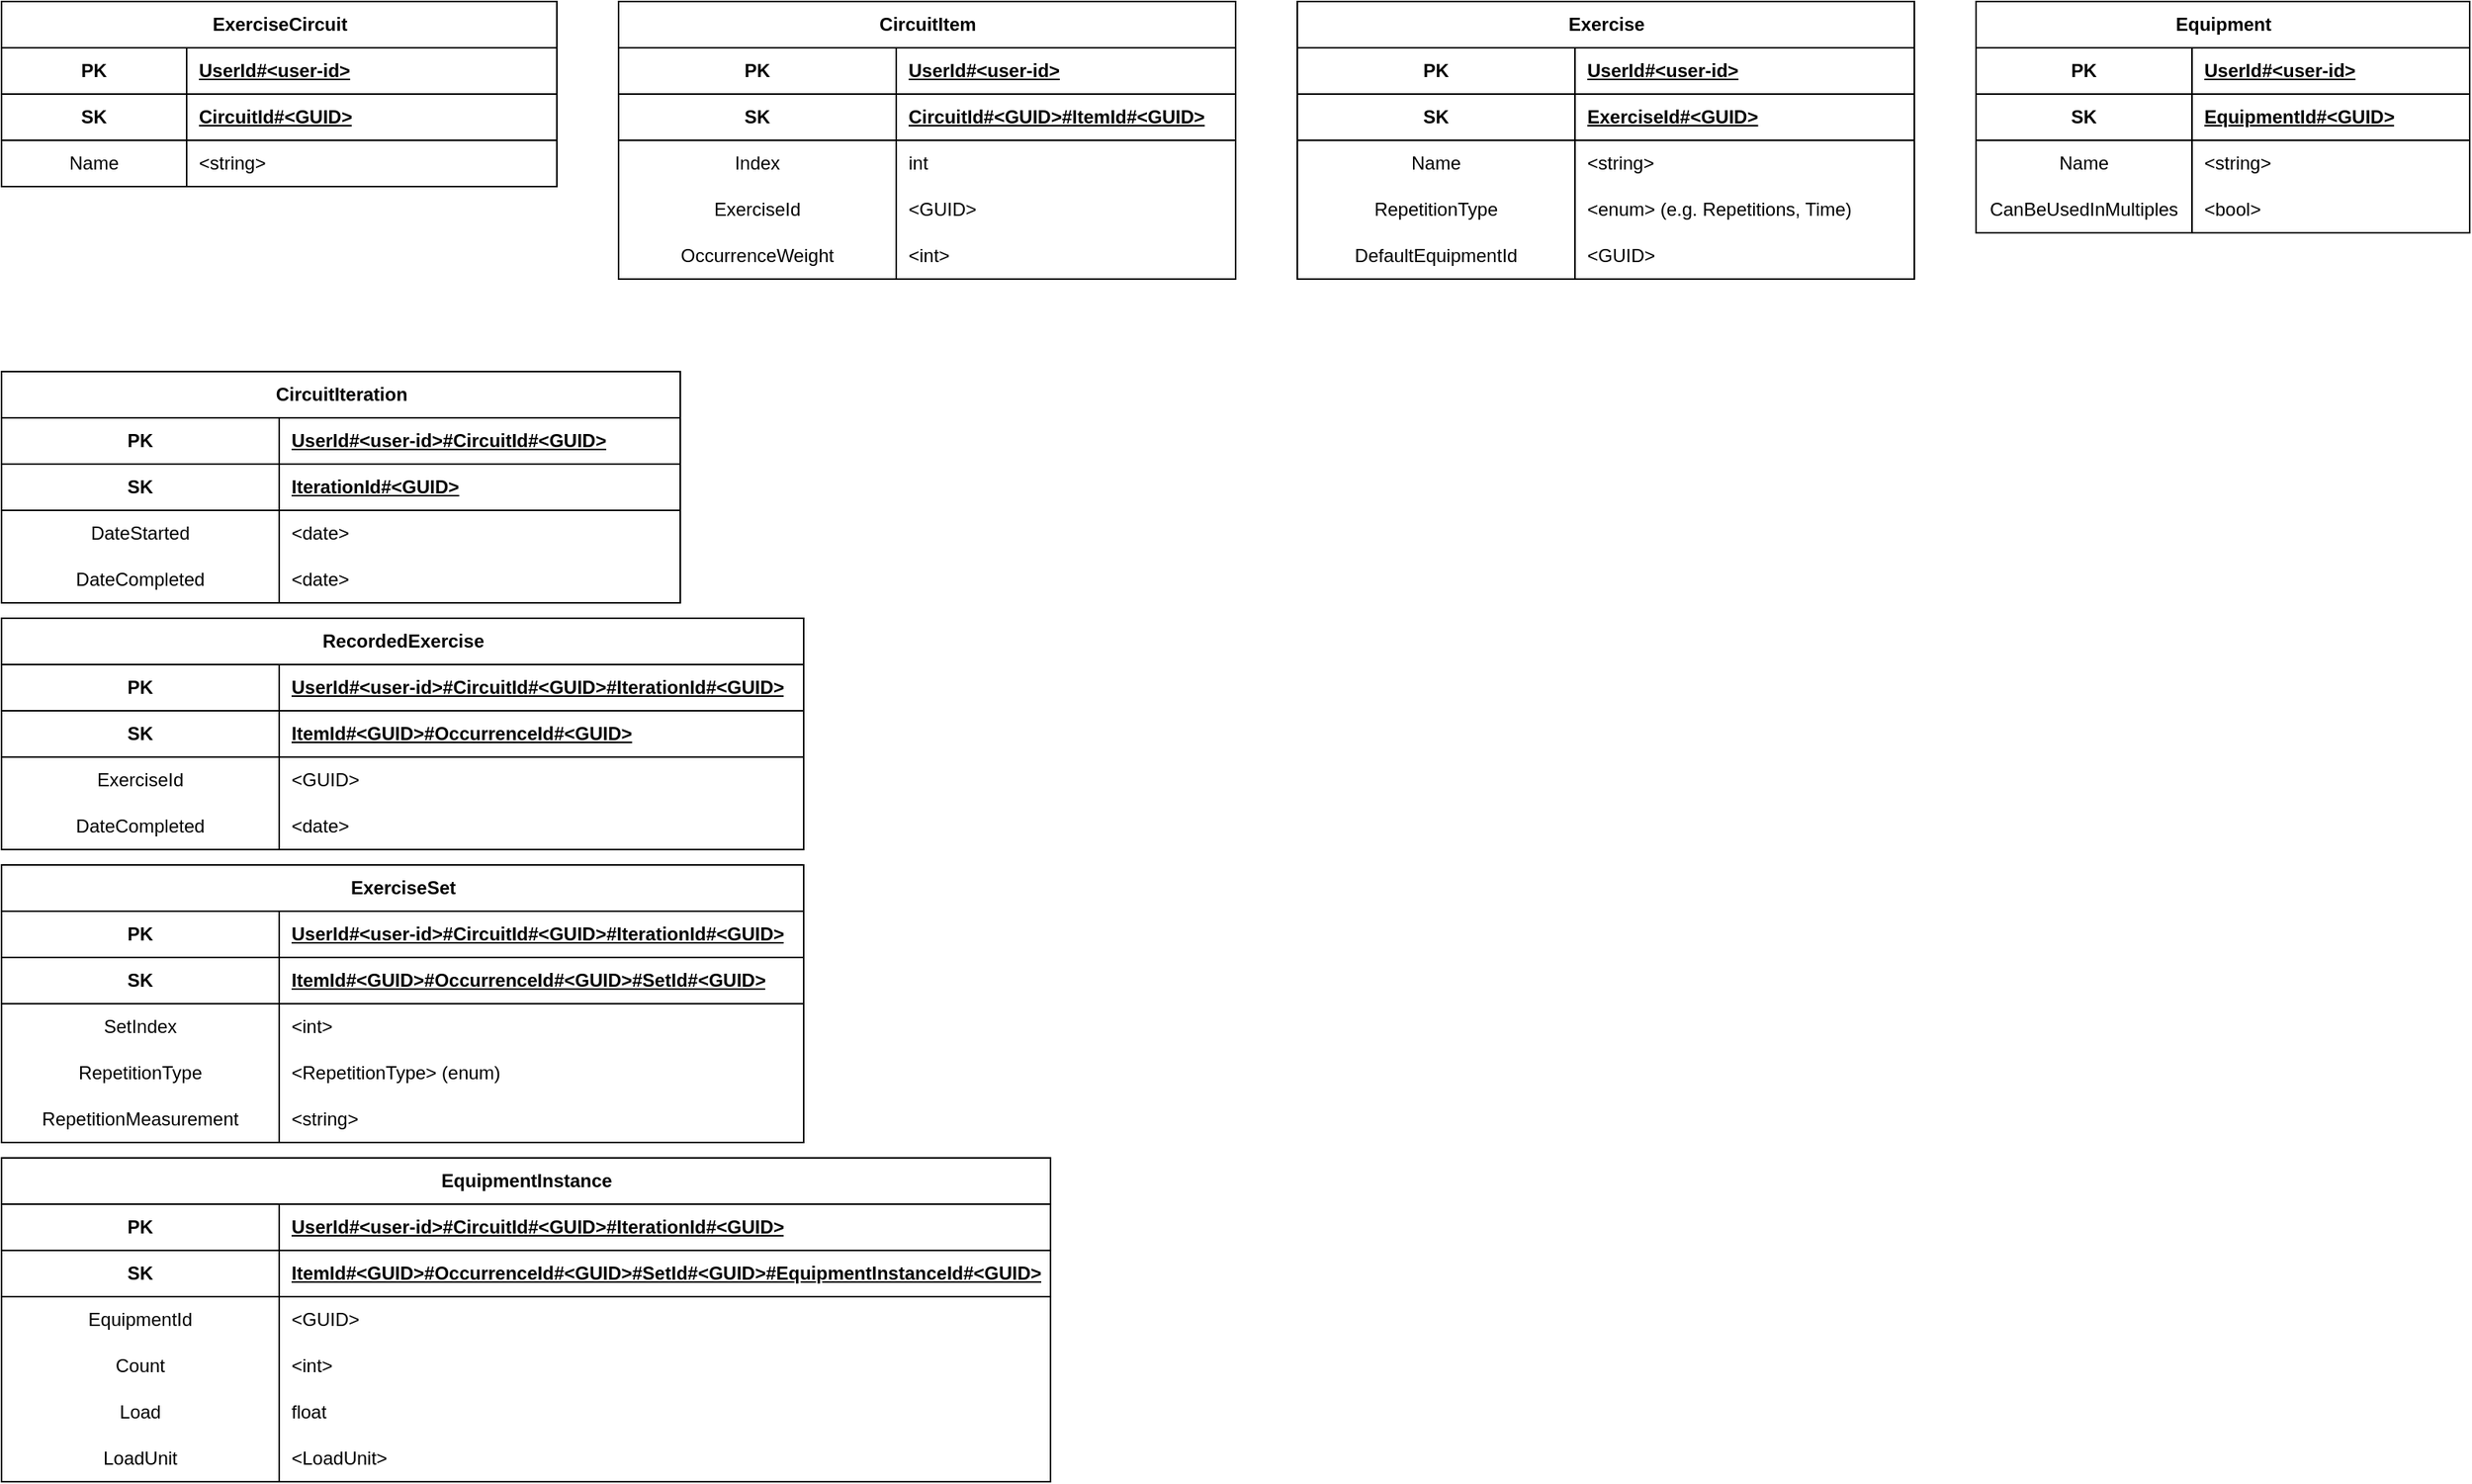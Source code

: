 <mxfile version="21.2.8" type="device">
  <diagram id="uvcd_e23j2ICYiqJL4rf" name="Page-1">
    <mxGraphModel dx="2074" dy="-450" grid="1" gridSize="10" guides="1" tooltips="1" connect="1" arrows="1" fold="1" page="1" pageScale="1" pageWidth="1169" pageHeight="827" math="0" shadow="0">
      <root>
        <mxCell id="0" />
        <mxCell id="1" parent="0" />
        <mxCell id="3WiIOMAZh0cirlKCDwSl-1" value="ExerciseCircuit" style="shape=table;startSize=30;container=1;collapsible=1;childLayout=tableLayout;fixedRows=1;rowLines=0;fontStyle=1;align=center;resizeLast=1;html=1;" parent="1" vertex="1">
          <mxGeometry x="240" y="2040" width="360" height="120" as="geometry" />
        </mxCell>
        <mxCell id="3WiIOMAZh0cirlKCDwSl-2" value="" style="shape=tableRow;horizontal=0;startSize=0;swimlaneHead=0;swimlaneBody=0;fillColor=none;collapsible=0;dropTarget=0;points=[[0,0.5],[1,0.5]];portConstraint=eastwest;top=0;left=0;right=0;bottom=1;" parent="3WiIOMAZh0cirlKCDwSl-1" vertex="1">
          <mxGeometry y="30" width="360" height="30" as="geometry" />
        </mxCell>
        <mxCell id="3WiIOMAZh0cirlKCDwSl-3" value="PK" style="shape=partialRectangle;connectable=0;fillColor=none;top=0;left=0;bottom=0;right=0;fontStyle=1;overflow=hidden;whiteSpace=wrap;html=1;" parent="3WiIOMAZh0cirlKCDwSl-2" vertex="1">
          <mxGeometry width="120" height="30" as="geometry">
            <mxRectangle width="120" height="30" as="alternateBounds" />
          </mxGeometry>
        </mxCell>
        <mxCell id="3WiIOMAZh0cirlKCDwSl-4" value="UserId#&amp;lt;user-id&amp;gt;" style="shape=partialRectangle;connectable=0;fillColor=none;top=0;left=0;bottom=0;right=0;align=left;spacingLeft=6;fontStyle=5;overflow=hidden;whiteSpace=wrap;html=1;" parent="3WiIOMAZh0cirlKCDwSl-2" vertex="1">
          <mxGeometry x="120" width="240" height="30" as="geometry">
            <mxRectangle width="240" height="30" as="alternateBounds" />
          </mxGeometry>
        </mxCell>
        <mxCell id="3WiIOMAZh0cirlKCDwSl-5" value="" style="shape=tableRow;horizontal=0;startSize=0;swimlaneHead=0;swimlaneBody=0;fillColor=none;collapsible=0;dropTarget=0;points=[[0,0.5],[1,0.5]];portConstraint=eastwest;top=0;left=0;right=0;bottom=1;" parent="3WiIOMAZh0cirlKCDwSl-1" vertex="1">
          <mxGeometry y="60" width="360" height="30" as="geometry" />
        </mxCell>
        <mxCell id="3WiIOMAZh0cirlKCDwSl-6" value="SK" style="shape=partialRectangle;connectable=0;fillColor=none;top=0;left=0;bottom=0;right=0;fontStyle=1;overflow=hidden;whiteSpace=wrap;html=1;" parent="3WiIOMAZh0cirlKCDwSl-5" vertex="1">
          <mxGeometry width="120" height="30" as="geometry">
            <mxRectangle width="120" height="30" as="alternateBounds" />
          </mxGeometry>
        </mxCell>
        <mxCell id="3WiIOMAZh0cirlKCDwSl-7" value="CircuitId#&amp;lt;GUID&amp;gt;" style="shape=partialRectangle;connectable=0;fillColor=none;top=0;left=0;bottom=0;right=0;align=left;spacingLeft=6;fontStyle=5;overflow=hidden;whiteSpace=wrap;html=1;" parent="3WiIOMAZh0cirlKCDwSl-5" vertex="1">
          <mxGeometry x="120" width="240" height="30" as="geometry">
            <mxRectangle width="240" height="30" as="alternateBounds" />
          </mxGeometry>
        </mxCell>
        <mxCell id="3WiIOMAZh0cirlKCDwSl-8" value="" style="shape=tableRow;horizontal=0;startSize=0;swimlaneHead=0;swimlaneBody=0;fillColor=none;collapsible=0;dropTarget=0;points=[[0,0.5],[1,0.5]];portConstraint=eastwest;top=0;left=0;right=0;bottom=0;" parent="3WiIOMAZh0cirlKCDwSl-1" vertex="1">
          <mxGeometry y="90" width="360" height="30" as="geometry" />
        </mxCell>
        <mxCell id="3WiIOMAZh0cirlKCDwSl-9" value="Name" style="shape=partialRectangle;connectable=0;fillColor=none;top=0;left=0;bottom=0;right=0;editable=1;overflow=hidden;whiteSpace=wrap;html=1;" parent="3WiIOMAZh0cirlKCDwSl-8" vertex="1">
          <mxGeometry width="120" height="30" as="geometry">
            <mxRectangle width="120" height="30" as="alternateBounds" />
          </mxGeometry>
        </mxCell>
        <mxCell id="3WiIOMAZh0cirlKCDwSl-10" value="&amp;lt;string&amp;gt;" style="shape=partialRectangle;connectable=0;fillColor=none;top=0;left=0;bottom=0;right=0;align=left;spacingLeft=6;overflow=hidden;whiteSpace=wrap;html=1;" parent="3WiIOMAZh0cirlKCDwSl-8" vertex="1">
          <mxGeometry x="120" width="240" height="30" as="geometry">
            <mxRectangle width="240" height="30" as="alternateBounds" />
          </mxGeometry>
        </mxCell>
        <mxCell id="3WiIOMAZh0cirlKCDwSl-11" value="CircuitItem" style="shape=table;startSize=30;container=1;collapsible=1;childLayout=tableLayout;fixedRows=1;rowLines=0;fontStyle=1;align=center;resizeLast=1;html=1;" parent="1" vertex="1">
          <mxGeometry x="640" y="2040" width="400" height="180" as="geometry" />
        </mxCell>
        <mxCell id="3WiIOMAZh0cirlKCDwSl-12" value="" style="shape=tableRow;horizontal=0;startSize=0;swimlaneHead=0;swimlaneBody=0;fillColor=none;collapsible=0;dropTarget=0;points=[[0,0.5],[1,0.5]];portConstraint=eastwest;top=0;left=0;right=0;bottom=1;" parent="3WiIOMAZh0cirlKCDwSl-11" vertex="1">
          <mxGeometry y="30" width="400" height="30" as="geometry" />
        </mxCell>
        <mxCell id="3WiIOMAZh0cirlKCDwSl-13" value="PK" style="shape=partialRectangle;connectable=0;fillColor=none;top=0;left=0;bottom=0;right=0;fontStyle=1;overflow=hidden;whiteSpace=wrap;html=1;" parent="3WiIOMAZh0cirlKCDwSl-12" vertex="1">
          <mxGeometry width="180" height="30" as="geometry">
            <mxRectangle width="180" height="30" as="alternateBounds" />
          </mxGeometry>
        </mxCell>
        <mxCell id="3WiIOMAZh0cirlKCDwSl-14" value="UserId#&amp;lt;user-id&amp;gt;" style="shape=partialRectangle;connectable=0;fillColor=none;top=0;left=0;bottom=0;right=0;align=left;spacingLeft=6;fontStyle=5;overflow=hidden;whiteSpace=wrap;html=1;" parent="3WiIOMAZh0cirlKCDwSl-12" vertex="1">
          <mxGeometry x="180" width="220" height="30" as="geometry">
            <mxRectangle width="220" height="30" as="alternateBounds" />
          </mxGeometry>
        </mxCell>
        <mxCell id="3WiIOMAZh0cirlKCDwSl-15" value="" style="shape=tableRow;horizontal=0;startSize=0;swimlaneHead=0;swimlaneBody=0;fillColor=none;collapsible=0;dropTarget=0;points=[[0,0.5],[1,0.5]];portConstraint=eastwest;top=0;left=0;right=0;bottom=1;" parent="3WiIOMAZh0cirlKCDwSl-11" vertex="1">
          <mxGeometry y="60" width="400" height="30" as="geometry" />
        </mxCell>
        <mxCell id="3WiIOMAZh0cirlKCDwSl-16" value="SK" style="shape=partialRectangle;connectable=0;fillColor=none;top=0;left=0;bottom=0;right=0;fontStyle=1;overflow=hidden;whiteSpace=wrap;html=1;" parent="3WiIOMAZh0cirlKCDwSl-15" vertex="1">
          <mxGeometry width="180" height="30" as="geometry">
            <mxRectangle width="180" height="30" as="alternateBounds" />
          </mxGeometry>
        </mxCell>
        <mxCell id="3WiIOMAZh0cirlKCDwSl-17" value="CircuitId#&amp;lt;GUID&amp;gt;#ItemId#&amp;lt;GUID&amp;gt;" style="shape=partialRectangle;connectable=0;fillColor=none;top=0;left=0;bottom=0;right=0;align=left;spacingLeft=6;fontStyle=5;overflow=hidden;whiteSpace=wrap;html=1;" parent="3WiIOMAZh0cirlKCDwSl-15" vertex="1">
          <mxGeometry x="180" width="220" height="30" as="geometry">
            <mxRectangle width="220" height="30" as="alternateBounds" />
          </mxGeometry>
        </mxCell>
        <mxCell id="3WiIOMAZh0cirlKCDwSl-18" value="" style="shape=tableRow;horizontal=0;startSize=0;swimlaneHead=0;swimlaneBody=0;fillColor=none;collapsible=0;dropTarget=0;points=[[0,0.5],[1,0.5]];portConstraint=eastwest;top=0;left=0;right=0;bottom=0;" parent="3WiIOMAZh0cirlKCDwSl-11" vertex="1">
          <mxGeometry y="90" width="400" height="30" as="geometry" />
        </mxCell>
        <mxCell id="3WiIOMAZh0cirlKCDwSl-19" value="Index" style="shape=partialRectangle;connectable=0;fillColor=none;top=0;left=0;bottom=0;right=0;editable=1;overflow=hidden;whiteSpace=wrap;html=1;" parent="3WiIOMAZh0cirlKCDwSl-18" vertex="1">
          <mxGeometry width="180" height="30" as="geometry">
            <mxRectangle width="180" height="30" as="alternateBounds" />
          </mxGeometry>
        </mxCell>
        <mxCell id="3WiIOMAZh0cirlKCDwSl-20" value="int" style="shape=partialRectangle;connectable=0;fillColor=none;top=0;left=0;bottom=0;right=0;align=left;spacingLeft=6;overflow=hidden;whiteSpace=wrap;html=1;" parent="3WiIOMAZh0cirlKCDwSl-18" vertex="1">
          <mxGeometry x="180" width="220" height="30" as="geometry">
            <mxRectangle width="220" height="30" as="alternateBounds" />
          </mxGeometry>
        </mxCell>
        <mxCell id="3WiIOMAZh0cirlKCDwSl-21" value="" style="shape=tableRow;horizontal=0;startSize=0;swimlaneHead=0;swimlaneBody=0;fillColor=none;collapsible=0;dropTarget=0;points=[[0,0.5],[1,0.5]];portConstraint=eastwest;top=0;left=0;right=0;bottom=0;" parent="3WiIOMAZh0cirlKCDwSl-11" vertex="1">
          <mxGeometry y="120" width="400" height="30" as="geometry" />
        </mxCell>
        <mxCell id="3WiIOMAZh0cirlKCDwSl-22" value="ExerciseId" style="shape=partialRectangle;connectable=0;fillColor=none;top=0;left=0;bottom=0;right=0;editable=1;overflow=hidden;whiteSpace=wrap;html=1;" parent="3WiIOMAZh0cirlKCDwSl-21" vertex="1">
          <mxGeometry width="180" height="30" as="geometry">
            <mxRectangle width="180" height="30" as="alternateBounds" />
          </mxGeometry>
        </mxCell>
        <mxCell id="3WiIOMAZh0cirlKCDwSl-23" value="&amp;lt;GUID&amp;gt;" style="shape=partialRectangle;connectable=0;fillColor=none;top=0;left=0;bottom=0;right=0;align=left;spacingLeft=6;overflow=hidden;whiteSpace=wrap;html=1;" parent="3WiIOMAZh0cirlKCDwSl-21" vertex="1">
          <mxGeometry x="180" width="220" height="30" as="geometry">
            <mxRectangle width="220" height="30" as="alternateBounds" />
          </mxGeometry>
        </mxCell>
        <mxCell id="3WiIOMAZh0cirlKCDwSl-24" value="" style="shape=tableRow;horizontal=0;startSize=0;swimlaneHead=0;swimlaneBody=0;fillColor=none;collapsible=0;dropTarget=0;points=[[0,0.5],[1,0.5]];portConstraint=eastwest;top=0;left=0;right=0;bottom=0;" parent="3WiIOMAZh0cirlKCDwSl-11" vertex="1">
          <mxGeometry y="150" width="400" height="30" as="geometry" />
        </mxCell>
        <mxCell id="3WiIOMAZh0cirlKCDwSl-25" value="OccurrenceWeight" style="shape=partialRectangle;connectable=0;fillColor=none;top=0;left=0;bottom=0;right=0;editable=1;overflow=hidden;whiteSpace=wrap;html=1;" parent="3WiIOMAZh0cirlKCDwSl-24" vertex="1">
          <mxGeometry width="180" height="30" as="geometry">
            <mxRectangle width="180" height="30" as="alternateBounds" />
          </mxGeometry>
        </mxCell>
        <mxCell id="3WiIOMAZh0cirlKCDwSl-26" value="&amp;lt;int&amp;gt;" style="shape=partialRectangle;connectable=0;fillColor=none;top=0;left=0;bottom=0;right=0;align=left;spacingLeft=6;overflow=hidden;whiteSpace=wrap;html=1;" parent="3WiIOMAZh0cirlKCDwSl-24" vertex="1">
          <mxGeometry x="180" width="220" height="30" as="geometry">
            <mxRectangle width="220" height="30" as="alternateBounds" />
          </mxGeometry>
        </mxCell>
        <mxCell id="3WiIOMAZh0cirlKCDwSl-27" value="Exercise" style="shape=table;startSize=30;container=1;collapsible=1;childLayout=tableLayout;fixedRows=1;rowLines=0;fontStyle=1;align=center;resizeLast=1;html=1;" parent="1" vertex="1">
          <mxGeometry x="1080" y="2040" width="400" height="180" as="geometry" />
        </mxCell>
        <mxCell id="3WiIOMAZh0cirlKCDwSl-28" value="" style="shape=tableRow;horizontal=0;startSize=0;swimlaneHead=0;swimlaneBody=0;fillColor=none;collapsible=0;dropTarget=0;points=[[0,0.5],[1,0.5]];portConstraint=eastwest;top=0;left=0;right=0;bottom=1;" parent="3WiIOMAZh0cirlKCDwSl-27" vertex="1">
          <mxGeometry y="30" width="400" height="30" as="geometry" />
        </mxCell>
        <mxCell id="3WiIOMAZh0cirlKCDwSl-29" value="PK" style="shape=partialRectangle;connectable=0;fillColor=none;top=0;left=0;bottom=0;right=0;fontStyle=1;overflow=hidden;whiteSpace=wrap;html=1;" parent="3WiIOMAZh0cirlKCDwSl-28" vertex="1">
          <mxGeometry width="180" height="30" as="geometry">
            <mxRectangle width="180" height="30" as="alternateBounds" />
          </mxGeometry>
        </mxCell>
        <mxCell id="3WiIOMAZh0cirlKCDwSl-30" value="UserId#&amp;lt;user-id&amp;gt;" style="shape=partialRectangle;connectable=0;fillColor=none;top=0;left=0;bottom=0;right=0;align=left;spacingLeft=6;fontStyle=5;overflow=hidden;whiteSpace=wrap;html=1;" parent="3WiIOMAZh0cirlKCDwSl-28" vertex="1">
          <mxGeometry x="180" width="220" height="30" as="geometry">
            <mxRectangle width="220" height="30" as="alternateBounds" />
          </mxGeometry>
        </mxCell>
        <mxCell id="3WiIOMAZh0cirlKCDwSl-31" value="" style="shape=tableRow;horizontal=0;startSize=0;swimlaneHead=0;swimlaneBody=0;fillColor=none;collapsible=0;dropTarget=0;points=[[0,0.5],[1,0.5]];portConstraint=eastwest;top=0;left=0;right=0;bottom=1;" parent="3WiIOMAZh0cirlKCDwSl-27" vertex="1">
          <mxGeometry y="60" width="400" height="30" as="geometry" />
        </mxCell>
        <mxCell id="3WiIOMAZh0cirlKCDwSl-32" value="SK" style="shape=partialRectangle;connectable=0;fillColor=none;top=0;left=0;bottom=0;right=0;fontStyle=1;overflow=hidden;whiteSpace=wrap;html=1;" parent="3WiIOMAZh0cirlKCDwSl-31" vertex="1">
          <mxGeometry width="180" height="30" as="geometry">
            <mxRectangle width="180" height="30" as="alternateBounds" />
          </mxGeometry>
        </mxCell>
        <mxCell id="3WiIOMAZh0cirlKCDwSl-33" value="ExerciseId#&amp;lt;GUID&amp;gt;" style="shape=partialRectangle;connectable=0;fillColor=none;top=0;left=0;bottom=0;right=0;align=left;spacingLeft=6;fontStyle=5;overflow=hidden;whiteSpace=wrap;html=1;" parent="3WiIOMAZh0cirlKCDwSl-31" vertex="1">
          <mxGeometry x="180" width="220" height="30" as="geometry">
            <mxRectangle width="220" height="30" as="alternateBounds" />
          </mxGeometry>
        </mxCell>
        <mxCell id="3WiIOMAZh0cirlKCDwSl-34" value="" style="shape=tableRow;horizontal=0;startSize=0;swimlaneHead=0;swimlaneBody=0;fillColor=none;collapsible=0;dropTarget=0;points=[[0,0.5],[1,0.5]];portConstraint=eastwest;top=0;left=0;right=0;bottom=0;" parent="3WiIOMAZh0cirlKCDwSl-27" vertex="1">
          <mxGeometry y="90" width="400" height="30" as="geometry" />
        </mxCell>
        <mxCell id="3WiIOMAZh0cirlKCDwSl-35" value="Name" style="shape=partialRectangle;connectable=0;fillColor=none;top=0;left=0;bottom=0;right=0;editable=1;overflow=hidden;whiteSpace=wrap;html=1;" parent="3WiIOMAZh0cirlKCDwSl-34" vertex="1">
          <mxGeometry width="180" height="30" as="geometry">
            <mxRectangle width="180" height="30" as="alternateBounds" />
          </mxGeometry>
        </mxCell>
        <mxCell id="3WiIOMAZh0cirlKCDwSl-36" value="&amp;lt;string&amp;gt;" style="shape=partialRectangle;connectable=0;fillColor=none;top=0;left=0;bottom=0;right=0;align=left;spacingLeft=6;overflow=hidden;whiteSpace=wrap;html=1;" parent="3WiIOMAZh0cirlKCDwSl-34" vertex="1">
          <mxGeometry x="180" width="220" height="30" as="geometry">
            <mxRectangle width="220" height="30" as="alternateBounds" />
          </mxGeometry>
        </mxCell>
        <mxCell id="3WiIOMAZh0cirlKCDwSl-37" value="" style="shape=tableRow;horizontal=0;startSize=0;swimlaneHead=0;swimlaneBody=0;fillColor=none;collapsible=0;dropTarget=0;points=[[0,0.5],[1,0.5]];portConstraint=eastwest;top=0;left=0;right=0;bottom=0;" parent="3WiIOMAZh0cirlKCDwSl-27" vertex="1">
          <mxGeometry y="120" width="400" height="30" as="geometry" />
        </mxCell>
        <mxCell id="3WiIOMAZh0cirlKCDwSl-38" value="RepetitionType" style="shape=partialRectangle;connectable=0;fillColor=none;top=0;left=0;bottom=0;right=0;editable=1;overflow=hidden;whiteSpace=wrap;html=1;" parent="3WiIOMAZh0cirlKCDwSl-37" vertex="1">
          <mxGeometry width="180" height="30" as="geometry">
            <mxRectangle width="180" height="30" as="alternateBounds" />
          </mxGeometry>
        </mxCell>
        <mxCell id="3WiIOMAZh0cirlKCDwSl-39" value="&amp;lt;enum&amp;gt; (e.g. Repetitions, Time)" style="shape=partialRectangle;connectable=0;fillColor=none;top=0;left=0;bottom=0;right=0;align=left;spacingLeft=6;overflow=hidden;whiteSpace=wrap;html=1;" parent="3WiIOMAZh0cirlKCDwSl-37" vertex="1">
          <mxGeometry x="180" width="220" height="30" as="geometry">
            <mxRectangle width="220" height="30" as="alternateBounds" />
          </mxGeometry>
        </mxCell>
        <mxCell id="3WiIOMAZh0cirlKCDwSl-40" value="" style="shape=tableRow;horizontal=0;startSize=0;swimlaneHead=0;swimlaneBody=0;fillColor=none;collapsible=0;dropTarget=0;points=[[0,0.5],[1,0.5]];portConstraint=eastwest;top=0;left=0;right=0;bottom=0;" parent="3WiIOMAZh0cirlKCDwSl-27" vertex="1">
          <mxGeometry y="150" width="400" height="30" as="geometry" />
        </mxCell>
        <mxCell id="3WiIOMAZh0cirlKCDwSl-41" value="DefaultEquipmentId" style="shape=partialRectangle;connectable=0;fillColor=none;top=0;left=0;bottom=0;right=0;editable=1;overflow=hidden;whiteSpace=wrap;html=1;" parent="3WiIOMAZh0cirlKCDwSl-40" vertex="1">
          <mxGeometry width="180" height="30" as="geometry">
            <mxRectangle width="180" height="30" as="alternateBounds" />
          </mxGeometry>
        </mxCell>
        <mxCell id="3WiIOMAZh0cirlKCDwSl-42" value="&amp;lt;GUID&amp;gt;" style="shape=partialRectangle;connectable=0;fillColor=none;top=0;left=0;bottom=0;right=0;align=left;spacingLeft=6;overflow=hidden;whiteSpace=wrap;html=1;" parent="3WiIOMAZh0cirlKCDwSl-40" vertex="1">
          <mxGeometry x="180" width="220" height="30" as="geometry">
            <mxRectangle width="220" height="30" as="alternateBounds" />
          </mxGeometry>
        </mxCell>
        <mxCell id="3WiIOMAZh0cirlKCDwSl-45" value="Equipment" style="shape=table;startSize=30;container=1;collapsible=1;childLayout=tableLayout;fixedRows=1;rowLines=0;fontStyle=1;align=center;resizeLast=1;html=1;" parent="1" vertex="1">
          <mxGeometry x="1520" y="2040" width="320" height="150" as="geometry" />
        </mxCell>
        <mxCell id="3WiIOMAZh0cirlKCDwSl-46" value="" style="shape=tableRow;horizontal=0;startSize=0;swimlaneHead=0;swimlaneBody=0;fillColor=none;collapsible=0;dropTarget=0;points=[[0,0.5],[1,0.5]];portConstraint=eastwest;top=0;left=0;right=0;bottom=1;" parent="3WiIOMAZh0cirlKCDwSl-45" vertex="1">
          <mxGeometry y="30" width="320" height="30" as="geometry" />
        </mxCell>
        <mxCell id="3WiIOMAZh0cirlKCDwSl-47" value="PK" style="shape=partialRectangle;connectable=0;fillColor=none;top=0;left=0;bottom=0;right=0;fontStyle=1;overflow=hidden;whiteSpace=wrap;html=1;" parent="3WiIOMAZh0cirlKCDwSl-46" vertex="1">
          <mxGeometry width="140" height="30" as="geometry">
            <mxRectangle width="140" height="30" as="alternateBounds" />
          </mxGeometry>
        </mxCell>
        <mxCell id="3WiIOMAZh0cirlKCDwSl-48" value="UserId#&amp;lt;user-id&amp;gt;" style="shape=partialRectangle;connectable=0;fillColor=none;top=0;left=0;bottom=0;right=0;align=left;spacingLeft=6;fontStyle=5;overflow=hidden;whiteSpace=wrap;html=1;" parent="3WiIOMAZh0cirlKCDwSl-46" vertex="1">
          <mxGeometry x="140" width="180" height="30" as="geometry">
            <mxRectangle width="180" height="30" as="alternateBounds" />
          </mxGeometry>
        </mxCell>
        <mxCell id="3WiIOMAZh0cirlKCDwSl-49" value="" style="shape=tableRow;horizontal=0;startSize=0;swimlaneHead=0;swimlaneBody=0;fillColor=none;collapsible=0;dropTarget=0;points=[[0,0.5],[1,0.5]];portConstraint=eastwest;top=0;left=0;right=0;bottom=1;" parent="3WiIOMAZh0cirlKCDwSl-45" vertex="1">
          <mxGeometry y="60" width="320" height="30" as="geometry" />
        </mxCell>
        <mxCell id="3WiIOMAZh0cirlKCDwSl-50" value="SK" style="shape=partialRectangle;connectable=0;fillColor=none;top=0;left=0;bottom=0;right=0;fontStyle=1;overflow=hidden;whiteSpace=wrap;html=1;" parent="3WiIOMAZh0cirlKCDwSl-49" vertex="1">
          <mxGeometry width="140" height="30" as="geometry">
            <mxRectangle width="140" height="30" as="alternateBounds" />
          </mxGeometry>
        </mxCell>
        <mxCell id="3WiIOMAZh0cirlKCDwSl-51" value="EquipmentId#&amp;lt;GUID&amp;gt;" style="shape=partialRectangle;connectable=0;fillColor=none;top=0;left=0;bottom=0;right=0;align=left;spacingLeft=6;fontStyle=5;overflow=hidden;whiteSpace=wrap;html=1;" parent="3WiIOMAZh0cirlKCDwSl-49" vertex="1">
          <mxGeometry x="140" width="180" height="30" as="geometry">
            <mxRectangle width="180" height="30" as="alternateBounds" />
          </mxGeometry>
        </mxCell>
        <mxCell id="3WiIOMAZh0cirlKCDwSl-52" value="" style="shape=tableRow;horizontal=0;startSize=0;swimlaneHead=0;swimlaneBody=0;fillColor=none;collapsible=0;dropTarget=0;points=[[0,0.5],[1,0.5]];portConstraint=eastwest;top=0;left=0;right=0;bottom=0;" parent="3WiIOMAZh0cirlKCDwSl-45" vertex="1">
          <mxGeometry y="90" width="320" height="30" as="geometry" />
        </mxCell>
        <mxCell id="3WiIOMAZh0cirlKCDwSl-53" value="Name" style="shape=partialRectangle;connectable=0;fillColor=none;top=0;left=0;bottom=0;right=0;editable=1;overflow=hidden;whiteSpace=wrap;html=1;" parent="3WiIOMAZh0cirlKCDwSl-52" vertex="1">
          <mxGeometry width="140" height="30" as="geometry">
            <mxRectangle width="140" height="30" as="alternateBounds" />
          </mxGeometry>
        </mxCell>
        <mxCell id="3WiIOMAZh0cirlKCDwSl-54" value="&amp;lt;string&amp;gt;" style="shape=partialRectangle;connectable=0;fillColor=none;top=0;left=0;bottom=0;right=0;align=left;spacingLeft=6;overflow=hidden;whiteSpace=wrap;html=1;" parent="3WiIOMAZh0cirlKCDwSl-52" vertex="1">
          <mxGeometry x="140" width="180" height="30" as="geometry">
            <mxRectangle width="180" height="30" as="alternateBounds" />
          </mxGeometry>
        </mxCell>
        <mxCell id="3WiIOMAZh0cirlKCDwSl-110" value="" style="shape=tableRow;horizontal=0;startSize=0;swimlaneHead=0;swimlaneBody=0;fillColor=none;collapsible=0;dropTarget=0;points=[[0,0.5],[1,0.5]];portConstraint=eastwest;top=0;left=0;right=0;bottom=0;" parent="3WiIOMAZh0cirlKCDwSl-45" vertex="1">
          <mxGeometry y="120" width="320" height="30" as="geometry" />
        </mxCell>
        <mxCell id="3WiIOMAZh0cirlKCDwSl-111" value="CanBeUsedInMultiples" style="shape=partialRectangle;connectable=0;fillColor=none;top=0;left=0;bottom=0;right=0;editable=1;overflow=hidden;whiteSpace=wrap;html=1;" parent="3WiIOMAZh0cirlKCDwSl-110" vertex="1">
          <mxGeometry width="140" height="30" as="geometry">
            <mxRectangle width="140" height="30" as="alternateBounds" />
          </mxGeometry>
        </mxCell>
        <mxCell id="3WiIOMAZh0cirlKCDwSl-112" value="&amp;lt;bool&amp;gt;" style="shape=partialRectangle;connectable=0;fillColor=none;top=0;left=0;bottom=0;right=0;align=left;spacingLeft=6;overflow=hidden;whiteSpace=wrap;html=1;" parent="3WiIOMAZh0cirlKCDwSl-110" vertex="1">
          <mxGeometry x="140" width="180" height="30" as="geometry">
            <mxRectangle width="180" height="30" as="alternateBounds" />
          </mxGeometry>
        </mxCell>
        <mxCell id="3WiIOMAZh0cirlKCDwSl-55" value="CircuitIteration" style="shape=table;startSize=30;container=1;collapsible=1;childLayout=tableLayout;fixedRows=1;rowLines=0;fontStyle=1;align=center;resizeLast=1;html=1;" parent="1" vertex="1">
          <mxGeometry x="240" y="2280" width="440" height="150" as="geometry" />
        </mxCell>
        <mxCell id="3WiIOMAZh0cirlKCDwSl-56" value="" style="shape=tableRow;horizontal=0;startSize=0;swimlaneHead=0;swimlaneBody=0;fillColor=none;collapsible=0;dropTarget=0;points=[[0,0.5],[1,0.5]];portConstraint=eastwest;top=0;left=0;right=0;bottom=1;" parent="3WiIOMAZh0cirlKCDwSl-55" vertex="1">
          <mxGeometry y="30" width="440" height="30" as="geometry" />
        </mxCell>
        <mxCell id="3WiIOMAZh0cirlKCDwSl-57" value="PK" style="shape=partialRectangle;connectable=0;fillColor=none;top=0;left=0;bottom=0;right=0;fontStyle=1;overflow=hidden;whiteSpace=wrap;html=1;" parent="3WiIOMAZh0cirlKCDwSl-56" vertex="1">
          <mxGeometry width="180" height="30" as="geometry">
            <mxRectangle width="180" height="30" as="alternateBounds" />
          </mxGeometry>
        </mxCell>
        <mxCell id="3WiIOMAZh0cirlKCDwSl-58" value="UserId#&amp;lt;user-id&amp;gt;#CircuitId#&amp;lt;GUID&amp;gt;" style="shape=partialRectangle;connectable=0;fillColor=none;top=0;left=0;bottom=0;right=0;align=left;spacingLeft=6;fontStyle=5;overflow=hidden;whiteSpace=wrap;html=1;" parent="3WiIOMAZh0cirlKCDwSl-56" vertex="1">
          <mxGeometry x="180" width="260" height="30" as="geometry">
            <mxRectangle width="260" height="30" as="alternateBounds" />
          </mxGeometry>
        </mxCell>
        <mxCell id="3WiIOMAZh0cirlKCDwSl-59" value="" style="shape=tableRow;horizontal=0;startSize=0;swimlaneHead=0;swimlaneBody=0;fillColor=none;collapsible=0;dropTarget=0;points=[[0,0.5],[1,0.5]];portConstraint=eastwest;top=0;left=0;right=0;bottom=1;" parent="3WiIOMAZh0cirlKCDwSl-55" vertex="1">
          <mxGeometry y="60" width="440" height="30" as="geometry" />
        </mxCell>
        <mxCell id="3WiIOMAZh0cirlKCDwSl-60" value="SK" style="shape=partialRectangle;connectable=0;fillColor=none;top=0;left=0;bottom=0;right=0;fontStyle=1;overflow=hidden;whiteSpace=wrap;html=1;" parent="3WiIOMAZh0cirlKCDwSl-59" vertex="1">
          <mxGeometry width="180" height="30" as="geometry">
            <mxRectangle width="180" height="30" as="alternateBounds" />
          </mxGeometry>
        </mxCell>
        <mxCell id="3WiIOMAZh0cirlKCDwSl-61" value="IterationId#&amp;lt;GUID&amp;gt;" style="shape=partialRectangle;connectable=0;fillColor=none;top=0;left=0;bottom=0;right=0;align=left;spacingLeft=6;fontStyle=5;overflow=hidden;whiteSpace=wrap;html=1;" parent="3WiIOMAZh0cirlKCDwSl-59" vertex="1">
          <mxGeometry x="180" width="260" height="30" as="geometry">
            <mxRectangle width="260" height="30" as="alternateBounds" />
          </mxGeometry>
        </mxCell>
        <mxCell id="3WiIOMAZh0cirlKCDwSl-62" value="" style="shape=tableRow;horizontal=0;startSize=0;swimlaneHead=0;swimlaneBody=0;fillColor=none;collapsible=0;dropTarget=0;points=[[0,0.5],[1,0.5]];portConstraint=eastwest;top=0;left=0;right=0;bottom=0;" parent="3WiIOMAZh0cirlKCDwSl-55" vertex="1">
          <mxGeometry y="90" width="440" height="30" as="geometry" />
        </mxCell>
        <mxCell id="3WiIOMAZh0cirlKCDwSl-63" value="DateStarted" style="shape=partialRectangle;connectable=0;fillColor=none;top=0;left=0;bottom=0;right=0;editable=1;overflow=hidden;whiteSpace=wrap;html=1;" parent="3WiIOMAZh0cirlKCDwSl-62" vertex="1">
          <mxGeometry width="180" height="30" as="geometry">
            <mxRectangle width="180" height="30" as="alternateBounds" />
          </mxGeometry>
        </mxCell>
        <mxCell id="3WiIOMAZh0cirlKCDwSl-64" value="&amp;lt;date&amp;gt;" style="shape=partialRectangle;connectable=0;fillColor=none;top=0;left=0;bottom=0;right=0;align=left;spacingLeft=6;overflow=hidden;whiteSpace=wrap;html=1;" parent="3WiIOMAZh0cirlKCDwSl-62" vertex="1">
          <mxGeometry x="180" width="260" height="30" as="geometry">
            <mxRectangle width="260" height="30" as="alternateBounds" />
          </mxGeometry>
        </mxCell>
        <mxCell id="3WiIOMAZh0cirlKCDwSl-65" value="" style="shape=tableRow;horizontal=0;startSize=0;swimlaneHead=0;swimlaneBody=0;fillColor=none;collapsible=0;dropTarget=0;points=[[0,0.5],[1,0.5]];portConstraint=eastwest;top=0;left=0;right=0;bottom=0;" parent="3WiIOMAZh0cirlKCDwSl-55" vertex="1">
          <mxGeometry y="120" width="440" height="30" as="geometry" />
        </mxCell>
        <mxCell id="3WiIOMAZh0cirlKCDwSl-66" value="DateCompleted" style="shape=partialRectangle;connectable=0;fillColor=none;top=0;left=0;bottom=0;right=0;editable=1;overflow=hidden;whiteSpace=wrap;html=1;" parent="3WiIOMAZh0cirlKCDwSl-65" vertex="1">
          <mxGeometry width="180" height="30" as="geometry">
            <mxRectangle width="180" height="30" as="alternateBounds" />
          </mxGeometry>
        </mxCell>
        <mxCell id="3WiIOMAZh0cirlKCDwSl-67" value="&amp;lt;date&amp;gt;" style="shape=partialRectangle;connectable=0;fillColor=none;top=0;left=0;bottom=0;right=0;align=left;spacingLeft=6;overflow=hidden;whiteSpace=wrap;html=1;" parent="3WiIOMAZh0cirlKCDwSl-65" vertex="1">
          <mxGeometry x="180" width="260" height="30" as="geometry">
            <mxRectangle width="260" height="30" as="alternateBounds" />
          </mxGeometry>
        </mxCell>
        <mxCell id="3WiIOMAZh0cirlKCDwSl-68" value="RecordedExercise" style="shape=table;startSize=30;container=1;collapsible=1;childLayout=tableLayout;fixedRows=1;rowLines=0;fontStyle=1;align=center;resizeLast=1;html=1;" parent="1" vertex="1">
          <mxGeometry x="240" y="2440" width="520" height="150" as="geometry" />
        </mxCell>
        <mxCell id="3WiIOMAZh0cirlKCDwSl-69" value="" style="shape=tableRow;horizontal=0;startSize=0;swimlaneHead=0;swimlaneBody=0;fillColor=none;collapsible=0;dropTarget=0;points=[[0,0.5],[1,0.5]];portConstraint=eastwest;top=0;left=0;right=0;bottom=1;" parent="3WiIOMAZh0cirlKCDwSl-68" vertex="1">
          <mxGeometry y="30" width="520" height="30" as="geometry" />
        </mxCell>
        <mxCell id="3WiIOMAZh0cirlKCDwSl-70" value="PK" style="shape=partialRectangle;connectable=0;fillColor=none;top=0;left=0;bottom=0;right=0;fontStyle=1;overflow=hidden;whiteSpace=wrap;html=1;" parent="3WiIOMAZh0cirlKCDwSl-69" vertex="1">
          <mxGeometry width="180" height="30" as="geometry">
            <mxRectangle width="180" height="30" as="alternateBounds" />
          </mxGeometry>
        </mxCell>
        <mxCell id="3WiIOMAZh0cirlKCDwSl-71" value="UserId#&amp;lt;user-id&amp;gt;#CircuitId#&amp;lt;GUID&amp;gt;#IterationId#&amp;lt;GUID&amp;gt;" style="shape=partialRectangle;connectable=0;fillColor=none;top=0;left=0;bottom=0;right=0;align=left;spacingLeft=6;fontStyle=5;overflow=hidden;whiteSpace=wrap;html=1;" parent="3WiIOMAZh0cirlKCDwSl-69" vertex="1">
          <mxGeometry x="180" width="340" height="30" as="geometry">
            <mxRectangle width="340" height="30" as="alternateBounds" />
          </mxGeometry>
        </mxCell>
        <mxCell id="3WiIOMAZh0cirlKCDwSl-72" value="" style="shape=tableRow;horizontal=0;startSize=0;swimlaneHead=0;swimlaneBody=0;fillColor=none;collapsible=0;dropTarget=0;points=[[0,0.5],[1,0.5]];portConstraint=eastwest;top=0;left=0;right=0;bottom=1;" parent="3WiIOMAZh0cirlKCDwSl-68" vertex="1">
          <mxGeometry y="60" width="520" height="30" as="geometry" />
        </mxCell>
        <mxCell id="3WiIOMAZh0cirlKCDwSl-73" value="SK" style="shape=partialRectangle;connectable=0;fillColor=none;top=0;left=0;bottom=0;right=0;fontStyle=1;overflow=hidden;whiteSpace=wrap;html=1;" parent="3WiIOMAZh0cirlKCDwSl-72" vertex="1">
          <mxGeometry width="180" height="30" as="geometry">
            <mxRectangle width="180" height="30" as="alternateBounds" />
          </mxGeometry>
        </mxCell>
        <mxCell id="3WiIOMAZh0cirlKCDwSl-74" value="ItemId#&amp;lt;GUID&amp;gt;#OccurrenceId#&amp;lt;GUID&amp;gt;" style="shape=partialRectangle;connectable=0;fillColor=none;top=0;left=0;bottom=0;right=0;align=left;spacingLeft=6;fontStyle=5;overflow=hidden;whiteSpace=wrap;html=1;" parent="3WiIOMAZh0cirlKCDwSl-72" vertex="1">
          <mxGeometry x="180" width="340" height="30" as="geometry">
            <mxRectangle width="340" height="30" as="alternateBounds" />
          </mxGeometry>
        </mxCell>
        <mxCell id="3WiIOMAZh0cirlKCDwSl-75" value="" style="shape=tableRow;horizontal=0;startSize=0;swimlaneHead=0;swimlaneBody=0;fillColor=none;collapsible=0;dropTarget=0;points=[[0,0.5],[1,0.5]];portConstraint=eastwest;top=0;left=0;right=0;bottom=0;" parent="3WiIOMAZh0cirlKCDwSl-68" vertex="1">
          <mxGeometry y="90" width="520" height="30" as="geometry" />
        </mxCell>
        <mxCell id="3WiIOMAZh0cirlKCDwSl-76" value="ExerciseId" style="shape=partialRectangle;connectable=0;fillColor=none;top=0;left=0;bottom=0;right=0;editable=1;overflow=hidden;whiteSpace=wrap;html=1;" parent="3WiIOMAZh0cirlKCDwSl-75" vertex="1">
          <mxGeometry width="180" height="30" as="geometry">
            <mxRectangle width="180" height="30" as="alternateBounds" />
          </mxGeometry>
        </mxCell>
        <mxCell id="3WiIOMAZh0cirlKCDwSl-77" value="&amp;lt;GUID&amp;gt;" style="shape=partialRectangle;connectable=0;fillColor=none;top=0;left=0;bottom=0;right=0;align=left;spacingLeft=6;overflow=hidden;whiteSpace=wrap;html=1;" parent="3WiIOMAZh0cirlKCDwSl-75" vertex="1">
          <mxGeometry x="180" width="340" height="30" as="geometry">
            <mxRectangle width="340" height="30" as="alternateBounds" />
          </mxGeometry>
        </mxCell>
        <mxCell id="3WiIOMAZh0cirlKCDwSl-78" value="" style="shape=tableRow;horizontal=0;startSize=0;swimlaneHead=0;swimlaneBody=0;fillColor=none;collapsible=0;dropTarget=0;points=[[0,0.5],[1,0.5]];portConstraint=eastwest;top=0;left=0;right=0;bottom=0;" parent="3WiIOMAZh0cirlKCDwSl-68" vertex="1">
          <mxGeometry y="120" width="520" height="30" as="geometry" />
        </mxCell>
        <mxCell id="3WiIOMAZh0cirlKCDwSl-79" value="DateCompleted" style="shape=partialRectangle;connectable=0;fillColor=none;top=0;left=0;bottom=0;right=0;editable=1;overflow=hidden;whiteSpace=wrap;html=1;" parent="3WiIOMAZh0cirlKCDwSl-78" vertex="1">
          <mxGeometry width="180" height="30" as="geometry">
            <mxRectangle width="180" height="30" as="alternateBounds" />
          </mxGeometry>
        </mxCell>
        <mxCell id="3WiIOMAZh0cirlKCDwSl-80" value="&amp;lt;date&amp;gt;" style="shape=partialRectangle;connectable=0;fillColor=none;top=0;left=0;bottom=0;right=0;align=left;spacingLeft=6;overflow=hidden;whiteSpace=wrap;html=1;" parent="3WiIOMAZh0cirlKCDwSl-78" vertex="1">
          <mxGeometry x="180" width="340" height="30" as="geometry">
            <mxRectangle width="340" height="30" as="alternateBounds" />
          </mxGeometry>
        </mxCell>
        <mxCell id="3WiIOMAZh0cirlKCDwSl-81" value="ExerciseSet" style="shape=table;startSize=30;container=1;collapsible=1;childLayout=tableLayout;fixedRows=1;rowLines=0;fontStyle=1;align=center;resizeLast=1;html=1;" parent="1" vertex="1">
          <mxGeometry x="240" y="2600" width="520" height="180" as="geometry" />
        </mxCell>
        <mxCell id="3WiIOMAZh0cirlKCDwSl-82" value="" style="shape=tableRow;horizontal=0;startSize=0;swimlaneHead=0;swimlaneBody=0;fillColor=none;collapsible=0;dropTarget=0;points=[[0,0.5],[1,0.5]];portConstraint=eastwest;top=0;left=0;right=0;bottom=1;" parent="3WiIOMAZh0cirlKCDwSl-81" vertex="1">
          <mxGeometry y="30" width="520" height="30" as="geometry" />
        </mxCell>
        <mxCell id="3WiIOMAZh0cirlKCDwSl-83" value="PK" style="shape=partialRectangle;connectable=0;fillColor=none;top=0;left=0;bottom=0;right=0;fontStyle=1;overflow=hidden;whiteSpace=wrap;html=1;" parent="3WiIOMAZh0cirlKCDwSl-82" vertex="1">
          <mxGeometry width="180" height="30" as="geometry">
            <mxRectangle width="180" height="30" as="alternateBounds" />
          </mxGeometry>
        </mxCell>
        <mxCell id="3WiIOMAZh0cirlKCDwSl-84" value="UserId#&amp;lt;user-id&amp;gt;#CircuitId#&amp;lt;GUID&amp;gt;#IterationId#&amp;lt;GUID&amp;gt;" style="shape=partialRectangle;connectable=0;fillColor=none;top=0;left=0;bottom=0;right=0;align=left;spacingLeft=6;fontStyle=5;overflow=hidden;whiteSpace=wrap;html=1;" parent="3WiIOMAZh0cirlKCDwSl-82" vertex="1">
          <mxGeometry x="180" width="340" height="30" as="geometry">
            <mxRectangle width="340" height="30" as="alternateBounds" />
          </mxGeometry>
        </mxCell>
        <mxCell id="3WiIOMAZh0cirlKCDwSl-85" value="" style="shape=tableRow;horizontal=0;startSize=0;swimlaneHead=0;swimlaneBody=0;fillColor=none;collapsible=0;dropTarget=0;points=[[0,0.5],[1,0.5]];portConstraint=eastwest;top=0;left=0;right=0;bottom=1;" parent="3WiIOMAZh0cirlKCDwSl-81" vertex="1">
          <mxGeometry y="60" width="520" height="30" as="geometry" />
        </mxCell>
        <mxCell id="3WiIOMAZh0cirlKCDwSl-86" value="SK" style="shape=partialRectangle;connectable=0;fillColor=none;top=0;left=0;bottom=0;right=0;fontStyle=1;overflow=hidden;whiteSpace=wrap;html=1;" parent="3WiIOMAZh0cirlKCDwSl-85" vertex="1">
          <mxGeometry width="180" height="30" as="geometry">
            <mxRectangle width="180" height="30" as="alternateBounds" />
          </mxGeometry>
        </mxCell>
        <mxCell id="3WiIOMAZh0cirlKCDwSl-87" value="ItemId#&amp;lt;GUID&amp;gt;#OccurrenceId#&amp;lt;GUID&amp;gt;#SetId#&amp;lt;GUID&amp;gt;" style="shape=partialRectangle;connectable=0;fillColor=none;top=0;left=0;bottom=0;right=0;align=left;spacingLeft=6;fontStyle=5;overflow=hidden;whiteSpace=wrap;html=1;" parent="3WiIOMAZh0cirlKCDwSl-85" vertex="1">
          <mxGeometry x="180" width="340" height="30" as="geometry">
            <mxRectangle width="340" height="30" as="alternateBounds" />
          </mxGeometry>
        </mxCell>
        <mxCell id="3WiIOMAZh0cirlKCDwSl-88" value="" style="shape=tableRow;horizontal=0;startSize=0;swimlaneHead=0;swimlaneBody=0;fillColor=none;collapsible=0;dropTarget=0;points=[[0,0.5],[1,0.5]];portConstraint=eastwest;top=0;left=0;right=0;bottom=0;" parent="3WiIOMAZh0cirlKCDwSl-81" vertex="1">
          <mxGeometry y="90" width="520" height="30" as="geometry" />
        </mxCell>
        <mxCell id="3WiIOMAZh0cirlKCDwSl-89" value="SetIndex" style="shape=partialRectangle;connectable=0;fillColor=none;top=0;left=0;bottom=0;right=0;editable=1;overflow=hidden;whiteSpace=wrap;html=1;" parent="3WiIOMAZh0cirlKCDwSl-88" vertex="1">
          <mxGeometry width="180" height="30" as="geometry">
            <mxRectangle width="180" height="30" as="alternateBounds" />
          </mxGeometry>
        </mxCell>
        <mxCell id="3WiIOMAZh0cirlKCDwSl-90" value="&amp;lt;int&amp;gt;" style="shape=partialRectangle;connectable=0;fillColor=none;top=0;left=0;bottom=0;right=0;align=left;spacingLeft=6;overflow=hidden;whiteSpace=wrap;html=1;" parent="3WiIOMAZh0cirlKCDwSl-88" vertex="1">
          <mxGeometry x="180" width="340" height="30" as="geometry">
            <mxRectangle width="340" height="30" as="alternateBounds" />
          </mxGeometry>
        </mxCell>
        <mxCell id="3WiIOMAZh0cirlKCDwSl-91" value="" style="shape=tableRow;horizontal=0;startSize=0;swimlaneHead=0;swimlaneBody=0;fillColor=none;collapsible=0;dropTarget=0;points=[[0,0.5],[1,0.5]];portConstraint=eastwest;top=0;left=0;right=0;bottom=0;" parent="3WiIOMAZh0cirlKCDwSl-81" vertex="1">
          <mxGeometry y="120" width="520" height="30" as="geometry" />
        </mxCell>
        <mxCell id="3WiIOMAZh0cirlKCDwSl-92" value="RepetitionType" style="shape=partialRectangle;connectable=0;fillColor=none;top=0;left=0;bottom=0;right=0;editable=1;overflow=hidden;whiteSpace=wrap;html=1;" parent="3WiIOMAZh0cirlKCDwSl-91" vertex="1">
          <mxGeometry width="180" height="30" as="geometry">
            <mxRectangle width="180" height="30" as="alternateBounds" />
          </mxGeometry>
        </mxCell>
        <mxCell id="3WiIOMAZh0cirlKCDwSl-93" value="&amp;lt;RepetitionType&amp;gt; (enum)" style="shape=partialRectangle;connectable=0;fillColor=none;top=0;left=0;bottom=0;right=0;align=left;spacingLeft=6;overflow=hidden;whiteSpace=wrap;html=1;" parent="3WiIOMAZh0cirlKCDwSl-91" vertex="1">
          <mxGeometry x="180" width="340" height="30" as="geometry">
            <mxRectangle width="340" height="30" as="alternateBounds" />
          </mxGeometry>
        </mxCell>
        <mxCell id="yaEzK3ZnfQGd4nTT_Tg3-3" value="" style="shape=tableRow;horizontal=0;startSize=0;swimlaneHead=0;swimlaneBody=0;fillColor=none;collapsible=0;dropTarget=0;points=[[0,0.5],[1,0.5]];portConstraint=eastwest;top=0;left=0;right=0;bottom=0;" parent="3WiIOMAZh0cirlKCDwSl-81" vertex="1">
          <mxGeometry y="150" width="520" height="30" as="geometry" />
        </mxCell>
        <mxCell id="yaEzK3ZnfQGd4nTT_Tg3-4" value="RepetitionMeasurement" style="shape=partialRectangle;connectable=0;fillColor=none;top=0;left=0;bottom=0;right=0;editable=1;overflow=hidden;whiteSpace=wrap;html=1;" parent="yaEzK3ZnfQGd4nTT_Tg3-3" vertex="1">
          <mxGeometry width="180" height="30" as="geometry">
            <mxRectangle width="180" height="30" as="alternateBounds" />
          </mxGeometry>
        </mxCell>
        <mxCell id="yaEzK3ZnfQGd4nTT_Tg3-5" value="&amp;lt;string&amp;gt;" style="shape=partialRectangle;connectable=0;fillColor=none;top=0;left=0;bottom=0;right=0;align=left;spacingLeft=6;overflow=hidden;whiteSpace=wrap;html=1;" parent="yaEzK3ZnfQGd4nTT_Tg3-3" vertex="1">
          <mxGeometry x="180" width="340" height="30" as="geometry">
            <mxRectangle width="340" height="30" as="alternateBounds" />
          </mxGeometry>
        </mxCell>
        <mxCell id="3WiIOMAZh0cirlKCDwSl-97" value="EquipmentInstance" style="shape=table;startSize=30;container=1;collapsible=1;childLayout=tableLayout;fixedRows=1;rowLines=0;fontStyle=1;align=center;resizeLast=1;html=1;" parent="1" vertex="1">
          <mxGeometry x="240" y="2790" width="680" height="210" as="geometry" />
        </mxCell>
        <mxCell id="3WiIOMAZh0cirlKCDwSl-98" value="" style="shape=tableRow;horizontal=0;startSize=0;swimlaneHead=0;swimlaneBody=0;fillColor=none;collapsible=0;dropTarget=0;points=[[0,0.5],[1,0.5]];portConstraint=eastwest;top=0;left=0;right=0;bottom=1;" parent="3WiIOMAZh0cirlKCDwSl-97" vertex="1">
          <mxGeometry y="30" width="680" height="30" as="geometry" />
        </mxCell>
        <mxCell id="3WiIOMAZh0cirlKCDwSl-99" value="PK" style="shape=partialRectangle;connectable=0;fillColor=none;top=0;left=0;bottom=0;right=0;fontStyle=1;overflow=hidden;whiteSpace=wrap;html=1;" parent="3WiIOMAZh0cirlKCDwSl-98" vertex="1">
          <mxGeometry width="180" height="30" as="geometry">
            <mxRectangle width="180" height="30" as="alternateBounds" />
          </mxGeometry>
        </mxCell>
        <mxCell id="3WiIOMAZh0cirlKCDwSl-100" value="UserId#&amp;lt;user-id&amp;gt;#CircuitId#&amp;lt;GUID&amp;gt;#IterationId#&amp;lt;GUID&amp;gt;" style="shape=partialRectangle;connectable=0;fillColor=none;top=0;left=0;bottom=0;right=0;align=left;spacingLeft=6;fontStyle=5;overflow=hidden;whiteSpace=wrap;html=1;" parent="3WiIOMAZh0cirlKCDwSl-98" vertex="1">
          <mxGeometry x="180" width="500" height="30" as="geometry">
            <mxRectangle width="500" height="30" as="alternateBounds" />
          </mxGeometry>
        </mxCell>
        <mxCell id="3WiIOMAZh0cirlKCDwSl-101" value="" style="shape=tableRow;horizontal=0;startSize=0;swimlaneHead=0;swimlaneBody=0;fillColor=none;collapsible=0;dropTarget=0;points=[[0,0.5],[1,0.5]];portConstraint=eastwest;top=0;left=0;right=0;bottom=1;" parent="3WiIOMAZh0cirlKCDwSl-97" vertex="1">
          <mxGeometry y="60" width="680" height="30" as="geometry" />
        </mxCell>
        <mxCell id="3WiIOMAZh0cirlKCDwSl-102" value="SK" style="shape=partialRectangle;connectable=0;fillColor=none;top=0;left=0;bottom=0;right=0;fontStyle=1;overflow=hidden;whiteSpace=wrap;html=1;" parent="3WiIOMAZh0cirlKCDwSl-101" vertex="1">
          <mxGeometry width="180" height="30" as="geometry">
            <mxRectangle width="180" height="30" as="alternateBounds" />
          </mxGeometry>
        </mxCell>
        <mxCell id="3WiIOMAZh0cirlKCDwSl-103" value="ItemId#&amp;lt;GUID&amp;gt;#OccurrenceId#&amp;lt;GUID&amp;gt;#SetId#&amp;lt;GUID&amp;gt;#EquipmentInstanceId#&amp;lt;GUID&amp;gt;" style="shape=partialRectangle;connectable=0;fillColor=none;top=0;left=0;bottom=0;right=0;align=left;spacingLeft=6;fontStyle=5;overflow=hidden;whiteSpace=wrap;html=1;" parent="3WiIOMAZh0cirlKCDwSl-101" vertex="1">
          <mxGeometry x="180" width="500" height="30" as="geometry">
            <mxRectangle width="500" height="30" as="alternateBounds" />
          </mxGeometry>
        </mxCell>
        <mxCell id="3WiIOMAZh0cirlKCDwSl-104" value="" style="shape=tableRow;horizontal=0;startSize=0;swimlaneHead=0;swimlaneBody=0;fillColor=none;collapsible=0;dropTarget=0;points=[[0,0.5],[1,0.5]];portConstraint=eastwest;top=0;left=0;right=0;bottom=0;" parent="3WiIOMAZh0cirlKCDwSl-97" vertex="1">
          <mxGeometry y="90" width="680" height="30" as="geometry" />
        </mxCell>
        <mxCell id="3WiIOMAZh0cirlKCDwSl-105" value="EquipmentId" style="shape=partialRectangle;connectable=0;fillColor=none;top=0;left=0;bottom=0;right=0;editable=1;overflow=hidden;whiteSpace=wrap;html=1;" parent="3WiIOMAZh0cirlKCDwSl-104" vertex="1">
          <mxGeometry width="180" height="30" as="geometry">
            <mxRectangle width="180" height="30" as="alternateBounds" />
          </mxGeometry>
        </mxCell>
        <mxCell id="3WiIOMAZh0cirlKCDwSl-106" value="&amp;lt;GUID&amp;gt;" style="shape=partialRectangle;connectable=0;fillColor=none;top=0;left=0;bottom=0;right=0;align=left;spacingLeft=6;overflow=hidden;whiteSpace=wrap;html=1;" parent="3WiIOMAZh0cirlKCDwSl-104" vertex="1">
          <mxGeometry x="180" width="500" height="30" as="geometry">
            <mxRectangle width="500" height="30" as="alternateBounds" />
          </mxGeometry>
        </mxCell>
        <mxCell id="3WiIOMAZh0cirlKCDwSl-107" value="" style="shape=tableRow;horizontal=0;startSize=0;swimlaneHead=0;swimlaneBody=0;fillColor=none;collapsible=0;dropTarget=0;points=[[0,0.5],[1,0.5]];portConstraint=eastwest;top=0;left=0;right=0;bottom=0;" parent="3WiIOMAZh0cirlKCDwSl-97" vertex="1">
          <mxGeometry y="120" width="680" height="30" as="geometry" />
        </mxCell>
        <mxCell id="3WiIOMAZh0cirlKCDwSl-108" value="Count" style="shape=partialRectangle;connectable=0;fillColor=none;top=0;left=0;bottom=0;right=0;editable=1;overflow=hidden;whiteSpace=wrap;html=1;" parent="3WiIOMAZh0cirlKCDwSl-107" vertex="1">
          <mxGeometry width="180" height="30" as="geometry">
            <mxRectangle width="180" height="30" as="alternateBounds" />
          </mxGeometry>
        </mxCell>
        <mxCell id="3WiIOMAZh0cirlKCDwSl-109" value="&amp;lt;int&amp;gt;" style="shape=partialRectangle;connectable=0;fillColor=none;top=0;left=0;bottom=0;right=0;align=left;spacingLeft=6;overflow=hidden;whiteSpace=wrap;html=1;" parent="3WiIOMAZh0cirlKCDwSl-107" vertex="1">
          <mxGeometry x="180" width="500" height="30" as="geometry">
            <mxRectangle width="500" height="30" as="alternateBounds" />
          </mxGeometry>
        </mxCell>
        <mxCell id="3WiIOMAZh0cirlKCDwSl-113" value="" style="shape=tableRow;horizontal=0;startSize=0;swimlaneHead=0;swimlaneBody=0;fillColor=none;collapsible=0;dropTarget=0;points=[[0,0.5],[1,0.5]];portConstraint=eastwest;top=0;left=0;right=0;bottom=0;" parent="3WiIOMAZh0cirlKCDwSl-97" vertex="1">
          <mxGeometry y="150" width="680" height="30" as="geometry" />
        </mxCell>
        <mxCell id="3WiIOMAZh0cirlKCDwSl-114" value="Load" style="shape=partialRectangle;connectable=0;fillColor=none;top=0;left=0;bottom=0;right=0;editable=1;overflow=hidden;whiteSpace=wrap;html=1;" parent="3WiIOMAZh0cirlKCDwSl-113" vertex="1">
          <mxGeometry width="180" height="30" as="geometry">
            <mxRectangle width="180" height="30" as="alternateBounds" />
          </mxGeometry>
        </mxCell>
        <mxCell id="3WiIOMAZh0cirlKCDwSl-115" value="float" style="shape=partialRectangle;connectable=0;fillColor=none;top=0;left=0;bottom=0;right=0;align=left;spacingLeft=6;overflow=hidden;whiteSpace=wrap;html=1;" parent="3WiIOMAZh0cirlKCDwSl-113" vertex="1">
          <mxGeometry x="180" width="500" height="30" as="geometry">
            <mxRectangle width="500" height="30" as="alternateBounds" />
          </mxGeometry>
        </mxCell>
        <mxCell id="3WiIOMAZh0cirlKCDwSl-116" value="" style="shape=tableRow;horizontal=0;startSize=0;swimlaneHead=0;swimlaneBody=0;fillColor=none;collapsible=0;dropTarget=0;points=[[0,0.5],[1,0.5]];portConstraint=eastwest;top=0;left=0;right=0;bottom=0;" parent="3WiIOMAZh0cirlKCDwSl-97" vertex="1">
          <mxGeometry y="180" width="680" height="30" as="geometry" />
        </mxCell>
        <mxCell id="3WiIOMAZh0cirlKCDwSl-117" value="LoadUnit" style="shape=partialRectangle;connectable=0;fillColor=none;top=0;left=0;bottom=0;right=0;editable=1;overflow=hidden;whiteSpace=wrap;html=1;" parent="3WiIOMAZh0cirlKCDwSl-116" vertex="1">
          <mxGeometry width="180" height="30" as="geometry">
            <mxRectangle width="180" height="30" as="alternateBounds" />
          </mxGeometry>
        </mxCell>
        <mxCell id="3WiIOMAZh0cirlKCDwSl-118" value="&amp;lt;LoadUnit&amp;gt;" style="shape=partialRectangle;connectable=0;fillColor=none;top=0;left=0;bottom=0;right=0;align=left;spacingLeft=6;overflow=hidden;whiteSpace=wrap;html=1;" parent="3WiIOMAZh0cirlKCDwSl-116" vertex="1">
          <mxGeometry x="180" width="500" height="30" as="geometry">
            <mxRectangle width="500" height="30" as="alternateBounds" />
          </mxGeometry>
        </mxCell>
      </root>
    </mxGraphModel>
  </diagram>
</mxfile>
